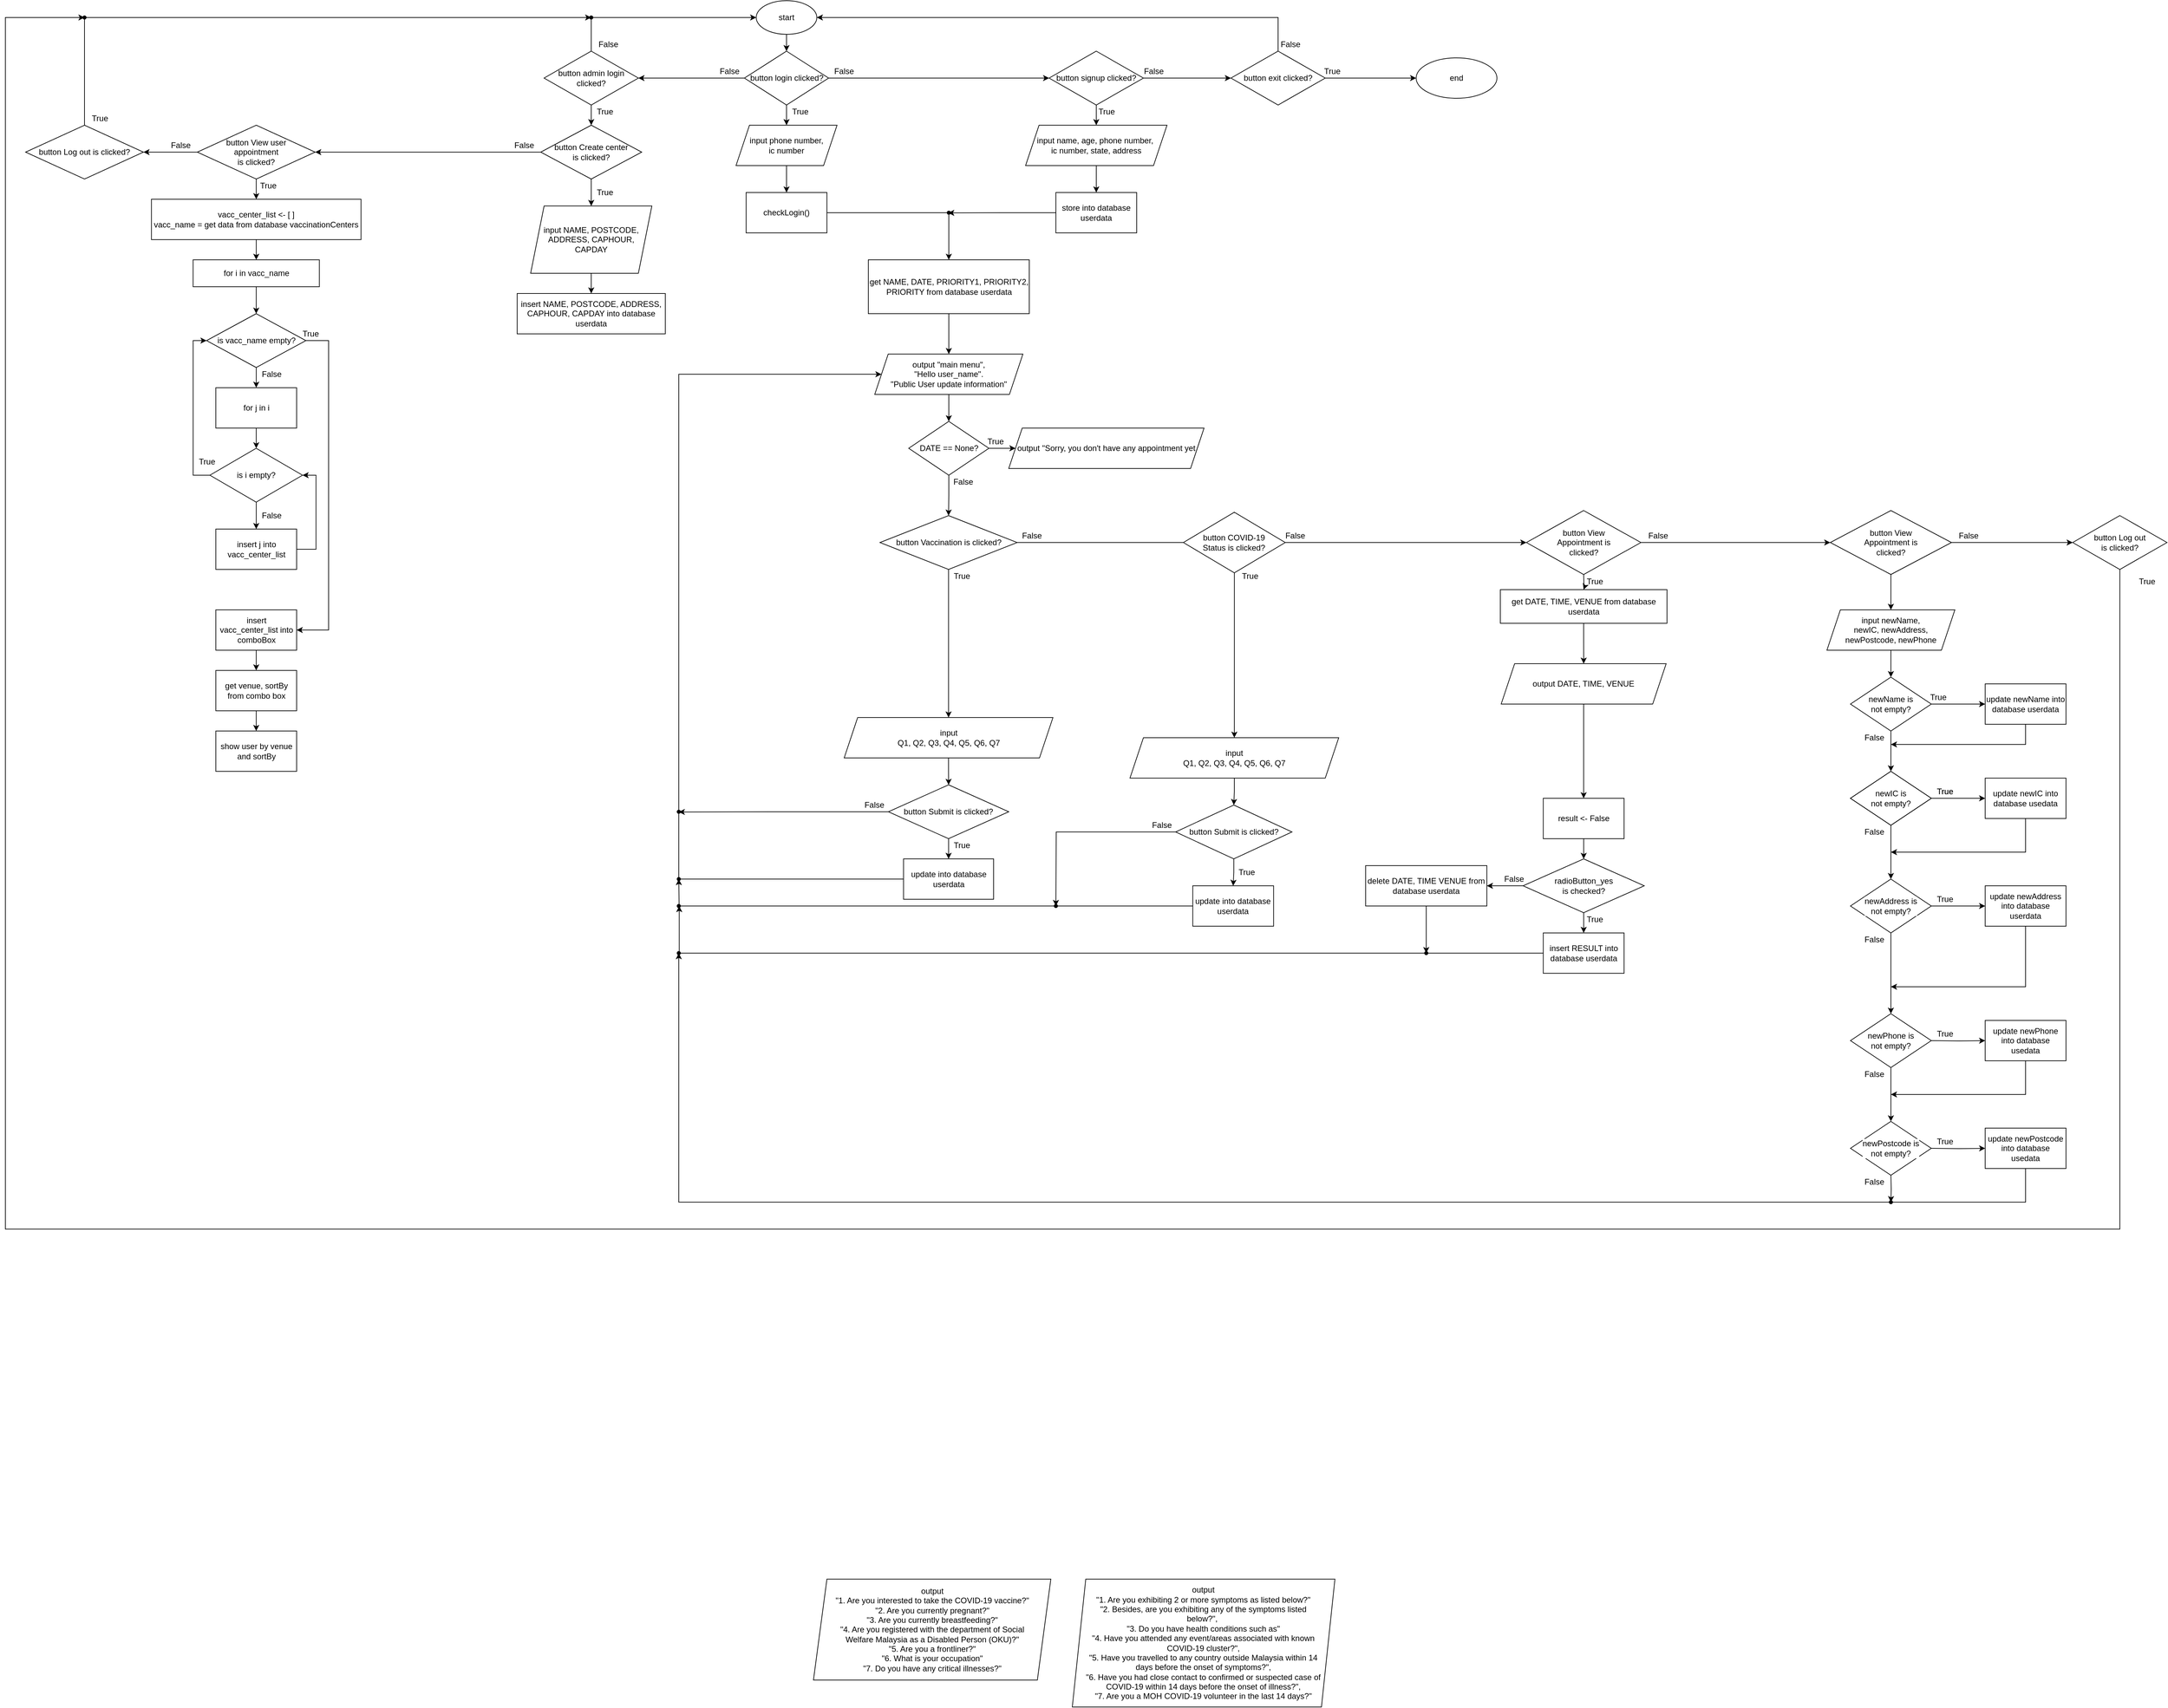 <mxfile version="15.4.0" type="device"><diagram id="aLXu7rVIcLhf3ZHYkwYL" name="Main"><mxGraphModel dx="3651" dy="1711" grid="1" gridSize="10" guides="1" tooltips="1" connect="1" arrows="1" fold="1" page="1" pageScale="1" pageWidth="3300" pageHeight="4681" math="0" shadow="0"><root><mxCell id="0"/><mxCell id="1" parent="0"/><mxCell id="WRILrM_b2DPvm348pxHp-3" value="" style="edgeStyle=orthogonalEdgeStyle;rounded=0;orthogonalLoop=1;jettySize=auto;html=1;fillColor=default;strokeColor=default;fontColor=default;" parent="1" source="WRILrM_b2DPvm348pxHp-1" target="WRILrM_b2DPvm348pxHp-2" edge="1"><mxGeometry relative="1" as="geometry"/></mxCell><mxCell id="WRILrM_b2DPvm348pxHp-1" value="start" style="ellipse;whiteSpace=wrap;html=1;fillColor=default;strokeColor=default;fontColor=default;" parent="1" vertex="1"><mxGeometry x="1195" y="15" width="90" height="50" as="geometry"/></mxCell><mxCell id="WRILrM_b2DPvm348pxHp-16" value="" style="edgeStyle=orthogonalEdgeStyle;rounded=0;orthogonalLoop=1;jettySize=auto;html=1;labelBackgroundColor=default;fontColor=default;strokeColor=default;fillColor=default;" parent="1" source="WRILrM_b2DPvm348pxHp-2" target="WRILrM_b2DPvm348pxHp-15" edge="1"><mxGeometry relative="1" as="geometry"/></mxCell><mxCell id="WRILrM_b2DPvm348pxHp-35" style="edgeStyle=orthogonalEdgeStyle;rounded=0;orthogonalLoop=1;jettySize=auto;html=1;exitX=0;exitY=0.5;exitDx=0;exitDy=0;entryX=1;entryY=0.5;entryDx=0;entryDy=0;labelBackgroundColor=default;fontColor=default;strokeColor=default;fillColor=default;" parent="1" source="WRILrM_b2DPvm348pxHp-2" target="WRILrM_b2DPvm348pxHp-10" edge="1"><mxGeometry relative="1" as="geometry"/></mxCell><mxCell id="WRILrM_b2DPvm348pxHp-36" style="edgeStyle=orthogonalEdgeStyle;rounded=0;orthogonalLoop=1;jettySize=auto;html=1;exitX=1;exitY=0.5;exitDx=0;exitDy=0;entryX=0;entryY=0.5;entryDx=0;entryDy=0;labelBackgroundColor=default;fontColor=default;strokeColor=default;fillColor=default;" parent="1" source="WRILrM_b2DPvm348pxHp-2" target="WRILrM_b2DPvm348pxHp-8" edge="1"><mxGeometry relative="1" as="geometry"/></mxCell><mxCell id="WRILrM_b2DPvm348pxHp-2" value="button login clicked?" style="rhombus;whiteSpace=wrap;html=1;fillColor=default;strokeColor=default;fontColor=default;" parent="1" vertex="1"><mxGeometry x="1177.5" y="90" width="125" height="80" as="geometry"/></mxCell><mxCell id="WRILrM_b2DPvm348pxHp-20" value="" style="edgeStyle=orthogonalEdgeStyle;rounded=0;orthogonalLoop=1;jettySize=auto;html=1;labelBackgroundColor=default;fontColor=default;strokeColor=default;fillColor=default;" parent="1" source="WRILrM_b2DPvm348pxHp-8" target="WRILrM_b2DPvm348pxHp-19" edge="1"><mxGeometry relative="1" as="geometry"/></mxCell><mxCell id="DnGhJWrFtOWnwK0m66NE-4" value="" style="edgeStyle=orthogonalEdgeStyle;rounded=0;orthogonalLoop=1;jettySize=auto;html=1;" parent="1" source="WRILrM_b2DPvm348pxHp-8" target="DnGhJWrFtOWnwK0m66NE-3" edge="1"><mxGeometry relative="1" as="geometry"/></mxCell><mxCell id="WRILrM_b2DPvm348pxHp-8" value="&lt;span&gt;button signup clicked?&lt;/span&gt;" style="rhombus;whiteSpace=wrap;html=1;fillColor=default;strokeColor=default;fontColor=default;" parent="1" vertex="1"><mxGeometry x="1630" y="90" width="140" height="80" as="geometry"/></mxCell><mxCell id="IJqEBcePrw9JQMAmAyPb-51" value="" style="edgeStyle=orthogonalEdgeStyle;rounded=0;orthogonalLoop=1;jettySize=auto;html=1;" parent="1" source="WRILrM_b2DPvm348pxHp-10" target="IJqEBcePrw9JQMAmAyPb-50" edge="1"><mxGeometry relative="1" as="geometry"/></mxCell><mxCell id="IJqEBcePrw9JQMAmAyPb-62" style="edgeStyle=orthogonalEdgeStyle;rounded=0;orthogonalLoop=1;jettySize=auto;html=1;exitDx=0;exitDy=0;entryX=0;entryY=0.5;entryDx=0;entryDy=0;startArrow=none;" parent="1" source="IJqEBcePrw9JQMAmAyPb-99" target="WRILrM_b2DPvm348pxHp-1" edge="1"><mxGeometry relative="1" as="geometry"/></mxCell><mxCell id="WRILrM_b2DPvm348pxHp-10" value="&lt;span&gt;button admin login clicked?&lt;/span&gt;" style="rhombus;whiteSpace=wrap;html=1;fillColor=default;strokeColor=default;fontColor=default;" parent="1" vertex="1"><mxGeometry x="880" y="90" width="140" height="80" as="geometry"/></mxCell><mxCell id="WRILrM_b2DPvm348pxHp-18" value="" style="edgeStyle=orthogonalEdgeStyle;rounded=0;orthogonalLoop=1;jettySize=auto;html=1;labelBackgroundColor=default;fontColor=default;strokeColor=default;fillColor=default;" parent="1" source="WRILrM_b2DPvm348pxHp-15" target="WRILrM_b2DPvm348pxHp-17" edge="1"><mxGeometry relative="1" as="geometry"/></mxCell><mxCell id="WRILrM_b2DPvm348pxHp-15" value="input phone number, &lt;br&gt;ic number" style="shape=parallelogram;perimeter=parallelogramPerimeter;whiteSpace=wrap;html=1;fixedSize=1;fillColor=default;strokeColor=default;fontColor=default;" parent="1" vertex="1"><mxGeometry x="1165" y="200" width="150" height="60" as="geometry"/></mxCell><mxCell id="WRILrM_b2DPvm348pxHp-91" style="edgeStyle=orthogonalEdgeStyle;rounded=0;orthogonalLoop=1;jettySize=auto;html=1;labelBackgroundColor=default;fontColor=default;strokeColor=default;fillColor=default;entryX=0.5;entryY=0;entryDx=0;entryDy=0;" parent="1" source="WRILrM_b2DPvm348pxHp-17" target="WRILrM_b2DPvm348pxHp-94" edge="1"><mxGeometry relative="1" as="geometry"><mxPoint x="1480" y="440" as="targetPoint"/></mxGeometry></mxCell><mxCell id="WRILrM_b2DPvm348pxHp-17" value="checkLogin()" style="whiteSpace=wrap;html=1;fillColor=default;strokeColor=default;fontColor=default;" parent="1" vertex="1"><mxGeometry x="1180" y="300" width="120" height="60" as="geometry"/></mxCell><mxCell id="WRILrM_b2DPvm348pxHp-22" value="" style="edgeStyle=orthogonalEdgeStyle;rounded=0;orthogonalLoop=1;jettySize=auto;html=1;labelBackgroundColor=default;fontColor=default;strokeColor=default;fillColor=default;" parent="1" source="WRILrM_b2DPvm348pxHp-19" target="WRILrM_b2DPvm348pxHp-21" edge="1"><mxGeometry relative="1" as="geometry"/></mxCell><mxCell id="WRILrM_b2DPvm348pxHp-19" value="input name, age, phone number,&amp;nbsp;&lt;br&gt;ic number, state, address" style="shape=parallelogram;perimeter=parallelogramPerimeter;whiteSpace=wrap;html=1;fixedSize=1;fillColor=default;strokeColor=default;fontColor=default;" parent="1" vertex="1"><mxGeometry x="1595" y="200" width="210" height="60" as="geometry"/></mxCell><mxCell id="WRILrM_b2DPvm348pxHp-92" style="edgeStyle=orthogonalEdgeStyle;rounded=0;orthogonalLoop=1;jettySize=auto;html=1;exitX=0;exitY=0.5;exitDx=0;exitDy=0;labelBackgroundColor=default;fontColor=default;strokeColor=default;fillColor=default;" parent="1" source="WRILrM_b2DPvm348pxHp-21" edge="1"><mxGeometry relative="1" as="geometry"><mxPoint x="1480" y="330.286" as="targetPoint"/></mxGeometry></mxCell><mxCell id="WRILrM_b2DPvm348pxHp-21" value="store into database userdata" style="whiteSpace=wrap;html=1;fillColor=default;strokeColor=default;fontColor=default;" parent="1" vertex="1"><mxGeometry x="1640" y="300" width="120" height="60" as="geometry"/></mxCell><mxCell id="0NGFje2FRcjQbXZDuhhY-3" style="edgeStyle=orthogonalEdgeStyle;rounded=0;orthogonalLoop=1;jettySize=auto;html=1;exitX=0.5;exitY=1;exitDx=0;exitDy=0;entryX=0.5;entryY=0;entryDx=0;entryDy=0;fontColor=default;" parent="1" source="WRILrM_b2DPvm348pxHp-24" target="0NGFje2FRcjQbXZDuhhY-2" edge="1"><mxGeometry relative="1" as="geometry"/></mxCell><mxCell id="WRILrM_b2DPvm348pxHp-24" value="output &quot;main menu&quot;,&lt;br&gt;&quot;Hello user_name&quot;.&lt;br&gt;&quot;Public User update information&quot;" style="shape=parallelogram;perimeter=parallelogramPerimeter;whiteSpace=wrap;html=1;fixedSize=1;fontColor=default;strokeColor=default;fillColor=default;" parent="1" vertex="1"><mxGeometry x="1371" y="540" width="220" height="60" as="geometry"/></mxCell><mxCell id="WRILrM_b2DPvm348pxHp-41" style="edgeStyle=orthogonalEdgeStyle;rounded=0;orthogonalLoop=1;jettySize=auto;html=1;exitX=1;exitY=0.5;exitDx=0;exitDy=0;entryX=0;entryY=0.5;entryDx=0;entryDy=0;labelBackgroundColor=default;fontColor=default;strokeColor=default;fillColor=default;" parent="1" source="WRILrM_b2DPvm348pxHp-27" edge="1"><mxGeometry relative="1" as="geometry"><mxPoint x="1855" y="820" as="targetPoint"/></mxGeometry></mxCell><mxCell id="IJqEBcePrw9JQMAmAyPb-112" style="edgeStyle=orthogonalEdgeStyle;rounded=0;orthogonalLoop=1;jettySize=auto;html=1;exitX=0.5;exitY=1;exitDx=0;exitDy=0;entryX=0.5;entryY=0;entryDx=0;entryDy=0;" parent="1" source="WRILrM_b2DPvm348pxHp-27" target="WRILrM_b2DPvm348pxHp-53" edge="1"><mxGeometry relative="1" as="geometry"/></mxCell><mxCell id="WRILrM_b2DPvm348pxHp-27" value="button Vaccination is&amp;nbsp;clicked?" style="rhombus;whiteSpace=wrap;html=1;fillColor=default;strokeColor=default;fontColor=default;labelBackgroundColor=default;" parent="1" vertex="1"><mxGeometry x="1378.75" y="780" width="203.75" height="80" as="geometry"/></mxCell><mxCell id="BPn91-bds_5irYd7MLvs-18" style="edgeStyle=orthogonalEdgeStyle;rounded=0;orthogonalLoop=1;jettySize=auto;html=1;exitX=1;exitY=0.5;exitDx=0;exitDy=0;labelBackgroundColor=default;fontColor=default;strokeColor=default;fillColor=default;" parent="1" edge="1"><mxGeometry relative="1" as="geometry"><mxPoint x="1959.38" y="820" as="sourcePoint"/><mxPoint x="2338.75" y="820" as="targetPoint"/></mxGeometry></mxCell><mxCell id="IJqEBcePrw9JQMAmAyPb-113" style="edgeStyle=orthogonalEdgeStyle;rounded=0;orthogonalLoop=1;jettySize=auto;html=1;entryX=0.5;entryY=0;entryDx=0;entryDy=0;" parent="1" source="WRILrM_b2DPvm348pxHp-30" target="WRILrM_b2DPvm348pxHp-74" edge="1"><mxGeometry relative="1" as="geometry"/></mxCell><mxCell id="WRILrM_b2DPvm348pxHp-30" value="button COVID-19 &lt;br&gt;Status is clicked?" style="rhombus;whiteSpace=wrap;html=1;fillColor=default;strokeColor=default;fontColor=default;labelBackgroundColor=default;" parent="1" vertex="1"><mxGeometry x="1829.38" y="775" width="151.25" height="90" as="geometry"/></mxCell><mxCell id="IJqEBcePrw9JQMAmAyPb-9" value="" style="edgeStyle=orthogonalEdgeStyle;rounded=0;orthogonalLoop=1;jettySize=auto;html=1;" parent="1" target="IJqEBcePrw9JQMAmAyPb-8" edge="1"><mxGeometry relative="1" as="geometry"><mxPoint x="2423.75" y="867.5" as="sourcePoint"/></mxGeometry></mxCell><mxCell id="HHSNxL5kJxyAFijIhYAk-2" value="" style="edgeStyle=orthogonalEdgeStyle;rounded=0;orthogonalLoop=1;jettySize=auto;html=1;" parent="1" source="WRILrM_b2DPvm348pxHp-31" target="HHSNxL5kJxyAFijIhYAk-1" edge="1"><mxGeometry relative="1" as="geometry"/></mxCell><mxCell id="WRILrM_b2DPvm348pxHp-31" value="button View&lt;br&gt;Appointment is&lt;br&gt;clicked?" style="rhombus;whiteSpace=wrap;html=1;fillColor=default;strokeColor=default;fontColor=default;labelBackgroundColor=default;" parent="1" vertex="1"><mxGeometry x="2338.75" y="772.5" width="170" height="95" as="geometry"/></mxCell><mxCell id="WRILrM_b2DPvm348pxHp-37" value="True" style="text;html=1;align=center;verticalAlign=middle;resizable=0;points=[];autosize=1;strokeColor=none;fillColor=none;fontColor=default;" parent="1" vertex="1"><mxGeometry x="1240" y="170" width="40" height="20" as="geometry"/></mxCell><mxCell id="WRILrM_b2DPvm348pxHp-38" value="False" style="text;html=1;align=center;verticalAlign=middle;resizable=0;points=[];autosize=1;strokeColor=none;fillColor=none;fontColor=default;" parent="1" vertex="1"><mxGeometry x="1300" y="110" width="50" height="20" as="geometry"/></mxCell><mxCell id="WRILrM_b2DPvm348pxHp-39" value="False" style="text;html=1;align=center;verticalAlign=middle;resizable=0;points=[];autosize=1;strokeColor=none;fillColor=none;fontColor=default;" parent="1" vertex="1"><mxGeometry x="1130" y="110" width="50" height="20" as="geometry"/></mxCell><mxCell id="WRILrM_b2DPvm348pxHp-58" value="" style="edgeStyle=orthogonalEdgeStyle;rounded=0;orthogonalLoop=1;jettySize=auto;html=1;labelBackgroundColor=default;fontColor=default;strokeColor=default;fillColor=default;" parent="1" source="WRILrM_b2DPvm348pxHp-53" target="WRILrM_b2DPvm348pxHp-57" edge="1"><mxGeometry relative="1" as="geometry"/></mxCell><mxCell id="WRILrM_b2DPvm348pxHp-53" value="input&lt;br&gt;Q1, Q2, Q3, Q4, Q5, Q6, Q7" style="shape=parallelogram;perimeter=parallelogramPerimeter;whiteSpace=wrap;html=1;fixedSize=1;fillColor=default;strokeColor=default;fontColor=default;labelBackgroundColor=default;" parent="1" vertex="1"><mxGeometry x="1325.63" y="1080" width="310" height="60" as="geometry"/></mxCell><mxCell id="WRILrM_b2DPvm348pxHp-65" value="" style="edgeStyle=orthogonalEdgeStyle;rounded=0;orthogonalLoop=1;jettySize=auto;html=1;labelBackgroundColor=default;fontColor=default;strokeColor=default;fillColor=default;" parent="1" source="WRILrM_b2DPvm348pxHp-57" target="WRILrM_b2DPvm348pxHp-64" edge="1"><mxGeometry relative="1" as="geometry"/></mxCell><mxCell id="IJqEBcePrw9JQMAmAyPb-24" style="edgeStyle=orthogonalEdgeStyle;rounded=0;orthogonalLoop=1;jettySize=auto;html=1;exitX=0;exitY=0.5;exitDx=0;exitDy=0;" parent="1" source="WRILrM_b2DPvm348pxHp-57" edge="1"><mxGeometry relative="1" as="geometry"><mxPoint x="1080" y="1220.333" as="targetPoint"/></mxGeometry></mxCell><mxCell id="WRILrM_b2DPvm348pxHp-57" value="button Submit is clicked?" style="rhombus;whiteSpace=wrap;html=1;fillColor=default;strokeColor=default;fontColor=default;labelBackgroundColor=default;" parent="1" vertex="1"><mxGeometry x="1391.26" y="1180" width="178.75" height="80" as="geometry"/></mxCell><mxCell id="vJrCcJy1CP_F6QeuTzzo-30" style="edgeStyle=orthogonalEdgeStyle;rounded=0;orthogonalLoop=1;jettySize=auto;html=1;exitX=0.5;exitY=1;exitDx=0;exitDy=0;entryX=0.046;entryY=0.192;entryDx=0;entryDy=0;entryPerimeter=0;" edge="1" parent="1" source="WRILrM_b2DPvm348pxHp-59" target="DnGhJWrFtOWnwK0m66NE-2"><mxGeometry relative="1" as="geometry"><Array as="points"><mxPoint x="3220" y="1840"/><mxPoint x="80" y="1840"/><mxPoint x="80" y="40"/></Array></mxGeometry></mxCell><mxCell id="WRILrM_b2DPvm348pxHp-59" value="button Log out &lt;br&gt;is clicked?" style="rhombus;whiteSpace=wrap;html=1;fillColor=default;strokeColor=default;fontColor=default;labelBackgroundColor=default;" parent="1" vertex="1"><mxGeometry x="3150" y="780" width="140" height="80" as="geometry"/></mxCell><mxCell id="IJqEBcePrw9JQMAmAyPb-23" style="edgeStyle=orthogonalEdgeStyle;rounded=0;orthogonalLoop=1;jettySize=auto;html=1;exitX=0;exitY=0.5;exitDx=0;exitDy=0;entryX=0;entryY=0.5;entryDx=0;entryDy=0;" parent="1" source="WRILrM_b2DPvm348pxHp-64" target="WRILrM_b2DPvm348pxHp-24" edge="1"><mxGeometry relative="1" as="geometry"><Array as="points"><mxPoint x="1080" y="1320"/><mxPoint x="1080" y="570"/></Array></mxGeometry></mxCell><mxCell id="WRILrM_b2DPvm348pxHp-64" value="update into database userdata" style="whiteSpace=wrap;html=1;fillColor=default;strokeColor=default;fontColor=default;labelBackgroundColor=default;" parent="1" vertex="1"><mxGeometry x="1413.76" y="1290" width="133.75" height="60" as="geometry"/></mxCell><mxCell id="WRILrM_b2DPvm348pxHp-74" value="input&lt;br&gt;Q1, Q2, Q3, Q4, Q5, Q6, Q7" style="shape=parallelogram;perimeter=parallelogramPerimeter;whiteSpace=wrap;html=1;fixedSize=1;fillColor=default;strokeColor=default;fontColor=default;labelBackgroundColor=default;" parent="1" vertex="1"><mxGeometry x="1750" y="1110" width="310" height="60" as="geometry"/></mxCell><mxCell id="WRILrM_b2DPvm348pxHp-75" value="" style="edgeStyle=orthogonalEdgeStyle;rounded=0;orthogonalLoop=1;jettySize=auto;html=1;labelBackgroundColor=default;fontColor=default;strokeColor=default;fillColor=default;" parent="1" source="WRILrM_b2DPvm348pxHp-74" target="WRILrM_b2DPvm348pxHp-76" edge="1"><mxGeometry relative="1" as="geometry"/></mxCell><mxCell id="WRILrM_b2DPvm348pxHp-86" style="edgeStyle=orthogonalEdgeStyle;rounded=0;orthogonalLoop=1;jettySize=auto;html=1;exitX=0.5;exitY=1;exitDx=0;exitDy=0;entryX=0.5;entryY=0;entryDx=0;entryDy=0;labelBackgroundColor=default;fontColor=default;strokeColor=default;fillColor=default;" parent="1" source="WRILrM_b2DPvm348pxHp-76" target="WRILrM_b2DPvm348pxHp-78" edge="1"><mxGeometry relative="1" as="geometry"/></mxCell><mxCell id="IJqEBcePrw9JQMAmAyPb-32" style="edgeStyle=orthogonalEdgeStyle;rounded=0;orthogonalLoop=1;jettySize=auto;html=1;exitX=0;exitY=0.5;exitDx=0;exitDy=0;" parent="1" source="WRILrM_b2DPvm348pxHp-76" edge="1"><mxGeometry relative="1" as="geometry"><mxPoint x="1640" y="1360" as="targetPoint"/></mxGeometry></mxCell><mxCell id="WRILrM_b2DPvm348pxHp-76" value="button Submit is clicked?" style="rhombus;whiteSpace=wrap;html=1;fillColor=default;strokeColor=default;fontColor=default;labelBackgroundColor=default;" parent="1" vertex="1"><mxGeometry x="1817.81" y="1210" width="172.81" height="80" as="geometry"/></mxCell><mxCell id="IJqEBcePrw9JQMAmAyPb-26" style="edgeStyle=orthogonalEdgeStyle;rounded=0;orthogonalLoop=1;jettySize=auto;html=1;exitX=0;exitY=0.5;exitDx=0;exitDy=0;" parent="1" source="WRILrM_b2DPvm348pxHp-78" edge="1"><mxGeometry relative="1" as="geometry"><mxPoint x="1080" y="1320" as="targetPoint"/></mxGeometry></mxCell><mxCell id="WRILrM_b2DPvm348pxHp-78" value="update into database userdata" style="whiteSpace=wrap;html=1;fillColor=default;strokeColor=default;fontColor=default;labelBackgroundColor=default;" parent="1" vertex="1"><mxGeometry x="1843.28" y="1330" width="120" height="60" as="geometry"/></mxCell><mxCell id="WRILrM_b2DPvm348pxHp-93" value="" style="shape=waypoint;sketch=0;fillStyle=solid;size=6;pointerEvents=1;points=[];fillColor=none;resizable=0;rotatable=0;perimeter=centerPerimeter;snapToPoint=1;labelBackgroundColor=default;fontColor=default;strokeColor=default;" parent="1" vertex="1"><mxGeometry x="1461" y="310" width="40" height="40" as="geometry"/></mxCell><mxCell id="0NGFje2FRcjQbXZDuhhY-1" style="edgeStyle=orthogonalEdgeStyle;rounded=0;orthogonalLoop=1;jettySize=auto;html=1;exitX=0.5;exitY=1;exitDx=0;exitDy=0;entryX=0.5;entryY=0;entryDx=0;entryDy=0;fontColor=default;" parent="1" source="WRILrM_b2DPvm348pxHp-94" target="WRILrM_b2DPvm348pxHp-24" edge="1"><mxGeometry relative="1" as="geometry"/></mxCell><mxCell id="WRILrM_b2DPvm348pxHp-94" value="get NAME, DATE, PRIORITY1, PRIORITY2, PRIORITY from database userdata" style="rounded=0;whiteSpace=wrap;html=1;labelBackgroundColor=default;fontColor=default;strokeColor=default;fillColor=default;" parent="1" vertex="1"><mxGeometry x="1361.5" y="400" width="239" height="80" as="geometry"/></mxCell><mxCell id="BPn91-bds_5irYd7MLvs-14" value="" style="edgeStyle=orthogonalEdgeStyle;rounded=0;orthogonalLoop=1;jettySize=auto;html=1;labelBackgroundColor=default;fontColor=default;strokeColor=default;fillColor=default;" parent="1" source="0NGFje2FRcjQbXZDuhhY-2" target="BPn91-bds_5irYd7MLvs-13" edge="1"><mxGeometry relative="1" as="geometry"/></mxCell><mxCell id="BPn91-bds_5irYd7MLvs-16" style="edgeStyle=orthogonalEdgeStyle;rounded=0;orthogonalLoop=1;jettySize=auto;html=1;exitX=0.5;exitY=1;exitDx=0;exitDy=0;entryX=0.5;entryY=0;entryDx=0;entryDy=0;labelBackgroundColor=default;fontColor=default;strokeColor=default;fillColor=default;" parent="1" source="0NGFje2FRcjQbXZDuhhY-2" target="WRILrM_b2DPvm348pxHp-27" edge="1"><mxGeometry relative="1" as="geometry"/></mxCell><mxCell id="0NGFje2FRcjQbXZDuhhY-2" value="DATE == None?" style="rhombus;whiteSpace=wrap;html=1;rounded=0;labelBackgroundColor=default;fillColor=default;strokeColor=default;fontColor=default;" parent="1" vertex="1"><mxGeometry x="1421.5" y="640" width="119" height="80" as="geometry"/></mxCell><mxCell id="BPn91-bds_5irYd7MLvs-13" value="output &quot;Sorry, you don't have any appointment yet" style="shape=parallelogram;perimeter=parallelogramPerimeter;whiteSpace=wrap;html=1;fixedSize=1;rounded=0;labelBackgroundColor=default;fillColor=default;strokeColor=default;fontColor=default;" parent="1" vertex="1"><mxGeometry x="1570" y="650" width="290" height="60" as="geometry"/></mxCell><mxCell id="BPn91-bds_5irYd7MLvs-15" value="True" style="text;html=1;align=center;verticalAlign=middle;resizable=0;points=[];autosize=1;strokeColor=none;fillColor=none;fontColor=default;" parent="1" vertex="1"><mxGeometry x="1530" y="660" width="40" height="20" as="geometry"/></mxCell><mxCell id="BPn91-bds_5irYd7MLvs-20" value="False" style="text;html=1;align=center;verticalAlign=middle;resizable=0;points=[];autosize=1;strokeColor=none;fillColor=none;fontColor=default;" parent="1" vertex="1"><mxGeometry x="1476.88" y="720" width="50" height="20" as="geometry"/></mxCell><mxCell id="IJqEBcePrw9JQMAmAyPb-1" value="True" style="text;html=1;align=center;verticalAlign=middle;resizable=0;points=[];autosize=1;strokeColor=none;fillColor=none;" parent="1" vertex="1"><mxGeometry x="1479.75" y="860" width="40" height="20" as="geometry"/></mxCell><mxCell id="IJqEBcePrw9JQMAmAyPb-2" value="True" style="text;html=1;align=center;verticalAlign=middle;resizable=0;points=[];autosize=1;strokeColor=none;fillColor=none;" parent="1" vertex="1"><mxGeometry x="1907.5" y="860" width="40" height="20" as="geometry"/></mxCell><mxCell id="IJqEBcePrw9JQMAmAyPb-3" value="False" style="text;html=1;align=center;verticalAlign=middle;resizable=0;points=[];autosize=1;strokeColor=none;fillColor=none;fontColor=default;" parent="1" vertex="1"><mxGeometry x="1578.75" y="800" width="50" height="20" as="geometry"/></mxCell><mxCell id="IJqEBcePrw9JQMAmAyPb-4" value="False" style="text;html=1;align=center;verticalAlign=middle;resizable=0;points=[];autosize=1;strokeColor=none;fillColor=none;fontColor=default;" parent="1" vertex="1"><mxGeometry x="1970.47" y="800" width="50" height="20" as="geometry"/></mxCell><mxCell id="IJqEBcePrw9JQMAmAyPb-5" value="False" style="text;html=1;align=center;verticalAlign=middle;resizable=0;points=[];autosize=1;strokeColor=none;fillColor=none;fontColor=default;" parent="1" vertex="1"><mxGeometry x="2508.75" y="800" width="50" height="20" as="geometry"/></mxCell><mxCell id="IJqEBcePrw9JQMAmAyPb-14" value="" style="edgeStyle=orthogonalEdgeStyle;rounded=0;orthogonalLoop=1;jettySize=auto;html=1;" parent="1" source="IJqEBcePrw9JQMAmAyPb-8" target="IJqEBcePrw9JQMAmAyPb-13" edge="1"><mxGeometry relative="1" as="geometry"/></mxCell><mxCell id="IJqEBcePrw9JQMAmAyPb-8" value="get DATE, TIME, VENUE from database userdata" style="whiteSpace=wrap;html=1;fontColor=default;strokeColor=default;fillColor=default;labelBackgroundColor=default;" parent="1" vertex="1"><mxGeometry x="2300" y="890" width="247.5" height="50" as="geometry"/></mxCell><mxCell id="IJqEBcePrw9JQMAmAyPb-10" value="True" style="text;html=1;align=center;verticalAlign=middle;resizable=0;points=[];autosize=1;strokeColor=none;fillColor=none;" parent="1" vertex="1"><mxGeometry x="2420" y="867.5" width="40" height="20" as="geometry"/></mxCell><mxCell id="IJqEBcePrw9JQMAmAyPb-16" value="" style="edgeStyle=orthogonalEdgeStyle;rounded=0;orthogonalLoop=1;jettySize=auto;html=1;" parent="1" source="IJqEBcePrw9JQMAmAyPb-13" target="IJqEBcePrw9JQMAmAyPb-15" edge="1"><mxGeometry relative="1" as="geometry"/></mxCell><mxCell id="IJqEBcePrw9JQMAmAyPb-13" value="output DATE, TIME, VENUE" style="shape=parallelogram;perimeter=parallelogramPerimeter;whiteSpace=wrap;html=1;fixedSize=1;fontColor=default;strokeColor=default;fillColor=default;labelBackgroundColor=default;" parent="1" vertex="1"><mxGeometry x="2301.25" y="1000" width="245" height="60" as="geometry"/></mxCell><mxCell id="IJqEBcePrw9JQMAmAyPb-35" value="" style="edgeStyle=orthogonalEdgeStyle;rounded=0;orthogonalLoop=1;jettySize=auto;html=1;" parent="1" source="IJqEBcePrw9JQMAmAyPb-15" target="IJqEBcePrw9JQMAmAyPb-34" edge="1"><mxGeometry relative="1" as="geometry"/></mxCell><mxCell id="IJqEBcePrw9JQMAmAyPb-15" value="result &amp;lt;- False" style="whiteSpace=wrap;html=1;fontColor=default;strokeColor=default;fillColor=default;labelBackgroundColor=default;" parent="1" vertex="1"><mxGeometry x="2363.75" y="1200" width="120" height="60" as="geometry"/></mxCell><mxCell id="IJqEBcePrw9JQMAmAyPb-25" value="" style="shape=waypoint;sketch=0;fillStyle=solid;size=6;pointerEvents=1;points=[];fillColor=none;resizable=0;rotatable=0;perimeter=centerPerimeter;snapToPoint=1;" parent="1" vertex="1"><mxGeometry x="1060" y="1200" width="40" height="40" as="geometry"/></mxCell><mxCell id="IJqEBcePrw9JQMAmAyPb-27" value="" style="shape=waypoint;sketch=0;fillStyle=solid;size=6;pointerEvents=1;points=[];fillColor=none;resizable=0;rotatable=0;perimeter=centerPerimeter;snapToPoint=1;" parent="1" vertex="1"><mxGeometry x="1060" y="1300" width="40" height="40" as="geometry"/></mxCell><mxCell id="IJqEBcePrw9JQMAmAyPb-33" value="" style="shape=waypoint;sketch=0;fillStyle=solid;size=6;pointerEvents=1;points=[];fillColor=none;resizable=0;rotatable=0;perimeter=centerPerimeter;snapToPoint=1;" parent="1" vertex="1"><mxGeometry x="1620" y="1340" width="40" height="40" as="geometry"/></mxCell><mxCell id="IJqEBcePrw9JQMAmAyPb-37" value="" style="edgeStyle=orthogonalEdgeStyle;rounded=0;orthogonalLoop=1;jettySize=auto;html=1;" parent="1" source="IJqEBcePrw9JQMAmAyPb-34" target="IJqEBcePrw9JQMAmAyPb-36" edge="1"><mxGeometry relative="1" as="geometry"/></mxCell><mxCell id="IJqEBcePrw9JQMAmAyPb-39" value="" style="edgeStyle=orthogonalEdgeStyle;rounded=0;orthogonalLoop=1;jettySize=auto;html=1;" parent="1" source="IJqEBcePrw9JQMAmAyPb-34" target="IJqEBcePrw9JQMAmAyPb-38" edge="1"><mxGeometry relative="1" as="geometry"/></mxCell><mxCell id="IJqEBcePrw9JQMAmAyPb-34" value="radioButton_yes &lt;br&gt;is checked?" style="rhombus;whiteSpace=wrap;html=1;fontColor=default;strokeColor=default;fillColor=default;labelBackgroundColor=default;" parent="1" vertex="1"><mxGeometry x="2333.75" y="1290" width="180" height="80" as="geometry"/></mxCell><mxCell id="IJqEBcePrw9JQMAmAyPb-40" style="edgeStyle=orthogonalEdgeStyle;rounded=0;orthogonalLoop=1;jettySize=auto;html=1;exitX=0;exitY=0.5;exitDx=0;exitDy=0;" parent="1" source="IJqEBcePrw9JQMAmAyPb-36" edge="1"><mxGeometry relative="1" as="geometry"><mxPoint x="1080.667" y="1360" as="targetPoint"/><Array as="points"><mxPoint x="1081" y="1430"/></Array></mxGeometry></mxCell><mxCell id="IJqEBcePrw9JQMAmAyPb-36" value="insert RESULT into database userdata" style="whiteSpace=wrap;html=1;fontColor=default;strokeColor=default;fillColor=default;labelBackgroundColor=default;" parent="1" vertex="1"><mxGeometry x="2363.75" y="1400" width="120" height="60" as="geometry"/></mxCell><mxCell id="IJqEBcePrw9JQMAmAyPb-42" style="edgeStyle=orthogonalEdgeStyle;rounded=0;orthogonalLoop=1;jettySize=auto;html=1;exitX=0.5;exitY=1;exitDx=0;exitDy=0;" parent="1" source="IJqEBcePrw9JQMAmAyPb-38" target="IJqEBcePrw9JQMAmAyPb-43" edge="1"><mxGeometry relative="1" as="geometry"><mxPoint x="2190" y="1430" as="targetPoint"/></mxGeometry></mxCell><mxCell id="IJqEBcePrw9JQMAmAyPb-38" value="delete DATE, TIME VENUE from database userdata" style="whiteSpace=wrap;html=1;fontColor=default;strokeColor=default;fillColor=default;labelBackgroundColor=default;" parent="1" vertex="1"><mxGeometry x="2100" y="1300" width="180" height="60" as="geometry"/></mxCell><mxCell id="IJqEBcePrw9JQMAmAyPb-41" value="" style="shape=waypoint;sketch=0;fillStyle=solid;size=6;pointerEvents=1;points=[];fillColor=none;resizable=0;rotatable=0;perimeter=centerPerimeter;snapToPoint=1;" parent="1" vertex="1"><mxGeometry x="1060" y="1340" width="40" height="40" as="geometry"/></mxCell><mxCell id="IJqEBcePrw9JQMAmAyPb-43" value="" style="shape=waypoint;sketch=0;fillStyle=solid;size=6;pointerEvents=1;points=[];fillColor=none;resizable=0;rotatable=0;perimeter=centerPerimeter;snapToPoint=1;" parent="1" vertex="1"><mxGeometry x="2170" y="1410" width="40" height="40" as="geometry"/></mxCell><mxCell id="IJqEBcePrw9JQMAmAyPb-44" value="False" style="text;html=1;align=center;verticalAlign=middle;resizable=0;points=[];autosize=1;strokeColor=none;fillColor=none;" parent="1" vertex="1"><mxGeometry x="2295" y="1310" width="50" height="20" as="geometry"/></mxCell><mxCell id="IJqEBcePrw9JQMAmAyPb-45" value="True" style="text;html=1;align=center;verticalAlign=middle;resizable=0;points=[];autosize=1;strokeColor=none;fillColor=none;" parent="1" vertex="1"><mxGeometry x="2420" y="1370" width="40" height="20" as="geometry"/></mxCell><mxCell id="IJqEBcePrw9JQMAmAyPb-46" value="True" style="text;html=1;align=center;verticalAlign=middle;resizable=0;points=[];autosize=1;strokeColor=none;fillColor=none;" parent="1" vertex="1"><mxGeometry x="1902.81" y="1300" width="40" height="20" as="geometry"/></mxCell><mxCell id="IJqEBcePrw9JQMAmAyPb-47" value="False" style="text;html=1;align=center;verticalAlign=middle;resizable=0;points=[];autosize=1;strokeColor=none;fillColor=none;" parent="1" vertex="1"><mxGeometry x="1772.19" y="1230" width="50" height="20" as="geometry"/></mxCell><mxCell id="IJqEBcePrw9JQMAmAyPb-48" value="True" style="text;html=1;align=center;verticalAlign=middle;resizable=0;points=[];autosize=1;strokeColor=none;fillColor=none;" parent="1" vertex="1"><mxGeometry x="1479.75" y="1260" width="40" height="20" as="geometry"/></mxCell><mxCell id="IJqEBcePrw9JQMAmAyPb-49" value="False" style="text;html=1;align=center;verticalAlign=middle;resizable=0;points=[];autosize=1;strokeColor=none;fillColor=none;" parent="1" vertex="1"><mxGeometry x="1345" y="1200" width="50" height="20" as="geometry"/></mxCell><mxCell id="IJqEBcePrw9JQMAmAyPb-53" value="" style="edgeStyle=orthogonalEdgeStyle;rounded=0;orthogonalLoop=1;jettySize=auto;html=1;" parent="1" source="IJqEBcePrw9JQMAmAyPb-50" target="IJqEBcePrw9JQMAmAyPb-52" edge="1"><mxGeometry relative="1" as="geometry"/></mxCell><mxCell id="IJqEBcePrw9JQMAmAyPb-65" value="" style="edgeStyle=orthogonalEdgeStyle;rounded=0;orthogonalLoop=1;jettySize=auto;html=1;" parent="1" source="IJqEBcePrw9JQMAmAyPb-50" target="IJqEBcePrw9JQMAmAyPb-64" edge="1"><mxGeometry relative="1" as="geometry"/></mxCell><mxCell id="IJqEBcePrw9JQMAmAyPb-50" value="&lt;span&gt;button Create center&lt;br&gt;is clicked?&lt;br&gt;&lt;/span&gt;" style="rhombus;whiteSpace=wrap;html=1;fillColor=default;strokeColor=default;fontColor=default;" parent="1" vertex="1"><mxGeometry x="875" y="200" width="150" height="80" as="geometry"/></mxCell><mxCell id="IJqEBcePrw9JQMAmAyPb-55" value="" style="edgeStyle=orthogonalEdgeStyle;rounded=0;orthogonalLoop=1;jettySize=auto;html=1;" parent="1" source="IJqEBcePrw9JQMAmAyPb-52" edge="1"><mxGeometry relative="1" as="geometry"><mxPoint x="285" y="240" as="targetPoint"/></mxGeometry></mxCell><mxCell id="IJqEBcePrw9JQMAmAyPb-69" value="" style="edgeStyle=orthogonalEdgeStyle;rounded=0;orthogonalLoop=1;jettySize=auto;html=1;" parent="1" source="IJqEBcePrw9JQMAmAyPb-52" target="IJqEBcePrw9JQMAmAyPb-68" edge="1"><mxGeometry relative="1" as="geometry"/></mxCell><mxCell id="IJqEBcePrw9JQMAmAyPb-52" value="&lt;span&gt;button View user &lt;br&gt;appointment &lt;br&gt;is clicked?&lt;br&gt;&lt;/span&gt;" style="rhombus;whiteSpace=wrap;html=1;fillColor=default;strokeColor=default;fontColor=default;" parent="1" vertex="1"><mxGeometry x="365" y="200" width="175" height="80" as="geometry"/></mxCell><mxCell id="IJqEBcePrw9JQMAmAyPb-98" style="edgeStyle=orthogonalEdgeStyle;rounded=0;orthogonalLoop=1;jettySize=auto;html=1;exitDx=0;exitDy=0;startArrow=none;" parent="1" source="DnGhJWrFtOWnwK0m66NE-2" edge="1"><mxGeometry relative="1" as="geometry"><mxPoint x="950" y="40" as="targetPoint"/><Array as="points"><mxPoint x="198" y="40"/><mxPoint x="950" y="40"/></Array></mxGeometry></mxCell><mxCell id="IJqEBcePrw9JQMAmAyPb-54" value="&lt;span&gt;button Log out is clicked?&lt;br&gt;&lt;/span&gt;" style="rhombus;whiteSpace=wrap;html=1;fillColor=default;strokeColor=default;fontColor=default;" parent="1" vertex="1"><mxGeometry x="110" y="200" width="175" height="80" as="geometry"/></mxCell><mxCell id="IJqEBcePrw9JQMAmAyPb-56" value="False" style="text;html=1;align=center;verticalAlign=middle;resizable=0;points=[];autosize=1;strokeColor=none;fillColor=none;" parent="1" vertex="1"><mxGeometry x="825" y="220" width="50" height="20" as="geometry"/></mxCell><mxCell id="IJqEBcePrw9JQMAmAyPb-57" value="False" style="text;html=1;align=center;verticalAlign=middle;resizable=0;points=[];autosize=1;strokeColor=none;fillColor=none;" parent="1" vertex="1"><mxGeometry x="315" y="220" width="50" height="20" as="geometry"/></mxCell><mxCell id="IJqEBcePrw9JQMAmAyPb-58" value="True" style="text;html=1;align=center;verticalAlign=middle;resizable=0;points=[];autosize=1;strokeColor=none;fillColor=none;" parent="1" vertex="1"><mxGeometry x="950" y="170" width="40" height="20" as="geometry"/></mxCell><mxCell id="IJqEBcePrw9JQMAmAyPb-60" value="True" style="text;html=1;align=center;verticalAlign=middle;resizable=0;points=[];autosize=1;strokeColor=none;fillColor=none;" parent="1" vertex="1"><mxGeometry x="1695" y="170" width="40" height="20" as="geometry"/></mxCell><mxCell id="IJqEBcePrw9JQMAmAyPb-61" value="False" style="text;html=1;align=center;verticalAlign=middle;resizable=0;points=[];autosize=1;strokeColor=none;fillColor=none;fontColor=default;" parent="1" vertex="1"><mxGeometry x="1760" y="110" width="50" height="20" as="geometry"/></mxCell><mxCell id="IJqEBcePrw9JQMAmAyPb-63" value="False" style="text;html=1;align=center;verticalAlign=middle;resizable=0;points=[];autosize=1;strokeColor=none;fillColor=none;fontColor=default;" parent="1" vertex="1"><mxGeometry x="950" y="70" width="50" height="20" as="geometry"/></mxCell><mxCell id="IJqEBcePrw9JQMAmAyPb-67" value="" style="edgeStyle=orthogonalEdgeStyle;rounded=0;orthogonalLoop=1;jettySize=auto;html=1;" parent="1" source="IJqEBcePrw9JQMAmAyPb-64" target="IJqEBcePrw9JQMAmAyPb-66" edge="1"><mxGeometry relative="1" as="geometry"/></mxCell><mxCell id="IJqEBcePrw9JQMAmAyPb-64" value="input NAME, POSTCODE,&lt;br&gt;ADDRESS, CAPHOUR,&lt;br&gt;CAPDAY" style="shape=parallelogram;perimeter=parallelogramPerimeter;whiteSpace=wrap;html=1;fixedSize=1;fontColor=default;strokeColor=default;fillColor=default;" parent="1" vertex="1"><mxGeometry x="860" y="320" width="180" height="100" as="geometry"/></mxCell><mxCell id="IJqEBcePrw9JQMAmAyPb-66" value="insert NAME, POSTCODE, ADDRESS, CAPHOUR, CAPDAY into database userdata" style="whiteSpace=wrap;html=1;fontColor=default;strokeColor=default;fillColor=default;" parent="1" vertex="1"><mxGeometry x="840" y="450" width="220" height="60" as="geometry"/></mxCell><mxCell id="IJqEBcePrw9JQMAmAyPb-71" value="" style="edgeStyle=orthogonalEdgeStyle;rounded=0;orthogonalLoop=1;jettySize=auto;html=1;" parent="1" source="IJqEBcePrw9JQMAmAyPb-68" target="IJqEBcePrw9JQMAmAyPb-70" edge="1"><mxGeometry relative="1" as="geometry"/></mxCell><mxCell id="IJqEBcePrw9JQMAmAyPb-68" value="vacc_center_list &amp;lt;- [ ]&lt;br&gt;vacc_name = get data from database vaccinationCenters" style="whiteSpace=wrap;html=1;fontColor=default;strokeColor=default;fillColor=default;" parent="1" vertex="1"><mxGeometry x="296.88" y="310" width="311.25" height="60" as="geometry"/></mxCell><mxCell id="IJqEBcePrw9JQMAmAyPb-73" value="" style="edgeStyle=orthogonalEdgeStyle;rounded=0;orthogonalLoop=1;jettySize=auto;html=1;" parent="1" source="IJqEBcePrw9JQMAmAyPb-70" target="IJqEBcePrw9JQMAmAyPb-72" edge="1"><mxGeometry relative="1" as="geometry"/></mxCell><mxCell id="IJqEBcePrw9JQMAmAyPb-70" value="for i in vacc_name" style="whiteSpace=wrap;html=1;fontColor=default;strokeColor=default;fillColor=default;" parent="1" vertex="1"><mxGeometry x="358.75" y="400" width="187.5" height="40" as="geometry"/></mxCell><mxCell id="IJqEBcePrw9JQMAmAyPb-75" value="" style="edgeStyle=orthogonalEdgeStyle;rounded=0;orthogonalLoop=1;jettySize=auto;html=1;" parent="1" source="IJqEBcePrw9JQMAmAyPb-72" target="IJqEBcePrw9JQMAmAyPb-74" edge="1"><mxGeometry relative="1" as="geometry"/></mxCell><mxCell id="IJqEBcePrw9JQMAmAyPb-87" value="" style="edgeStyle=orthogonalEdgeStyle;rounded=0;orthogonalLoop=1;jettySize=auto;html=1;" parent="1" source="IJqEBcePrw9JQMAmAyPb-72" target="IJqEBcePrw9JQMAmAyPb-86" edge="1"><mxGeometry relative="1" as="geometry"><Array as="points"><mxPoint x="560" y="520"/><mxPoint x="560" y="950"/></Array></mxGeometry></mxCell><mxCell id="IJqEBcePrw9JQMAmAyPb-72" value="is vacc_name empty?" style="rhombus;whiteSpace=wrap;html=1;fontColor=default;strokeColor=default;fillColor=default;" parent="1" vertex="1"><mxGeometry x="378.75" y="480" width="147.5" height="80" as="geometry"/></mxCell><mxCell id="IJqEBcePrw9JQMAmAyPb-77" value="" style="edgeStyle=orthogonalEdgeStyle;rounded=0;orthogonalLoop=1;jettySize=auto;html=1;" parent="1" source="IJqEBcePrw9JQMAmAyPb-74" target="IJqEBcePrw9JQMAmAyPb-76" edge="1"><mxGeometry relative="1" as="geometry"/></mxCell><mxCell id="IJqEBcePrw9JQMAmAyPb-74" value="for j in i" style="whiteSpace=wrap;html=1;fontColor=default;strokeColor=default;fillColor=default;" parent="1" vertex="1"><mxGeometry x="392.5" y="590" width="120" height="60" as="geometry"/></mxCell><mxCell id="IJqEBcePrw9JQMAmAyPb-79" value="" style="edgeStyle=orthogonalEdgeStyle;rounded=0;orthogonalLoop=1;jettySize=auto;html=1;" parent="1" source="IJqEBcePrw9JQMAmAyPb-76" target="IJqEBcePrw9JQMAmAyPb-78" edge="1"><mxGeometry relative="1" as="geometry"/></mxCell><mxCell id="IJqEBcePrw9JQMAmAyPb-85" style="edgeStyle=orthogonalEdgeStyle;rounded=0;orthogonalLoop=1;jettySize=auto;html=1;exitX=0;exitY=0.5;exitDx=0;exitDy=0;entryX=0;entryY=0.5;entryDx=0;entryDy=0;" parent="1" source="IJqEBcePrw9JQMAmAyPb-76" target="IJqEBcePrw9JQMAmAyPb-72" edge="1"><mxGeometry relative="1" as="geometry"/></mxCell><mxCell id="IJqEBcePrw9JQMAmAyPb-76" value="is i empty?" style="rhombus;whiteSpace=wrap;html=1;fontColor=default;strokeColor=default;fillColor=default;" parent="1" vertex="1"><mxGeometry x="383.76" y="680" width="137.49" height="80" as="geometry"/></mxCell><mxCell id="IJqEBcePrw9JQMAmAyPb-84" style="edgeStyle=orthogonalEdgeStyle;rounded=0;orthogonalLoop=1;jettySize=auto;html=1;exitX=1;exitY=0.5;exitDx=0;exitDy=0;entryX=1;entryY=0.5;entryDx=0;entryDy=0;" parent="1" source="IJqEBcePrw9JQMAmAyPb-78" target="IJqEBcePrw9JQMAmAyPb-76" edge="1"><mxGeometry relative="1" as="geometry"/></mxCell><mxCell id="IJqEBcePrw9JQMAmAyPb-78" value="insert j into vacc_center_list" style="whiteSpace=wrap;html=1;fontColor=default;strokeColor=default;fillColor=default;" parent="1" vertex="1"><mxGeometry x="392.505" y="800" width="120" height="60" as="geometry"/></mxCell><mxCell id="IJqEBcePrw9JQMAmAyPb-95" value="" style="edgeStyle=orthogonalEdgeStyle;rounded=0;orthogonalLoop=1;jettySize=auto;html=1;" parent="1" source="IJqEBcePrw9JQMAmAyPb-86" target="IJqEBcePrw9JQMAmAyPb-94" edge="1"><mxGeometry relative="1" as="geometry"/></mxCell><mxCell id="IJqEBcePrw9JQMAmAyPb-86" value="insert vacc_center_list into comboBox" style="whiteSpace=wrap;html=1;fontColor=default;strokeColor=default;fillColor=default;" parent="1" vertex="1"><mxGeometry x="392.51" y="920" width="120" height="60" as="geometry"/></mxCell><mxCell id="IJqEBcePrw9JQMAmAyPb-97" value="" style="edgeStyle=orthogonalEdgeStyle;rounded=0;orthogonalLoop=1;jettySize=auto;html=1;" parent="1" source="IJqEBcePrw9JQMAmAyPb-94" target="IJqEBcePrw9JQMAmAyPb-96" edge="1"><mxGeometry relative="1" as="geometry"/></mxCell><mxCell id="IJqEBcePrw9JQMAmAyPb-94" value="get venue, sortBy from combo box" style="whiteSpace=wrap;html=1;fontColor=default;strokeColor=default;fillColor=default;" parent="1" vertex="1"><mxGeometry x="392.51" y="1010" width="120" height="60" as="geometry"/></mxCell><mxCell id="IJqEBcePrw9JQMAmAyPb-96" value="show user by venue and sortBy" style="whiteSpace=wrap;html=1;fontColor=default;strokeColor=default;fillColor=default;" parent="1" vertex="1"><mxGeometry x="392.51" y="1100" width="120" height="60" as="geometry"/></mxCell><mxCell id="IJqEBcePrw9JQMAmAyPb-103" value="True" style="text;html=1;align=center;verticalAlign=middle;resizable=0;points=[];autosize=1;strokeColor=none;fillColor=none;" parent="1" vertex="1"><mxGeometry x="3240" y="867.5" width="40" height="20" as="geometry"/></mxCell><mxCell id="IJqEBcePrw9JQMAmAyPb-104" value="True" style="text;html=1;align=center;verticalAlign=middle;resizable=0;points=[];autosize=1;strokeColor=none;fillColor=none;" parent="1" vertex="1"><mxGeometry x="200" y="180" width="40" height="20" as="geometry"/></mxCell><mxCell id="IJqEBcePrw9JQMAmAyPb-105" value="True" style="text;html=1;align=center;verticalAlign=middle;resizable=0;points=[];autosize=1;strokeColor=none;fillColor=none;" parent="1" vertex="1"><mxGeometry x="512.51" y="500" width="40" height="20" as="geometry"/></mxCell><mxCell id="IJqEBcePrw9JQMAmAyPb-106" value="False" style="text;html=1;align=center;verticalAlign=middle;resizable=0;points=[];autosize=1;strokeColor=none;fillColor=none;" parent="1" vertex="1"><mxGeometry x="450" y="560" width="50" height="20" as="geometry"/></mxCell><mxCell id="IJqEBcePrw9JQMAmAyPb-107" value="False" style="text;html=1;align=center;verticalAlign=middle;resizable=0;points=[];autosize=1;strokeColor=none;fillColor=none;" parent="1" vertex="1"><mxGeometry x="450" y="770" width="50" height="20" as="geometry"/></mxCell><mxCell id="IJqEBcePrw9JQMAmAyPb-109" value="True" style="text;html=1;align=center;verticalAlign=middle;resizable=0;points=[];autosize=1;strokeColor=none;fillColor=none;" parent="1" vertex="1"><mxGeometry x="359.39" y="690" width="40" height="20" as="geometry"/></mxCell><mxCell id="IJqEBcePrw9JQMAmAyPb-110" value="True" style="text;html=1;align=center;verticalAlign=middle;resizable=0;points=[];autosize=1;strokeColor=none;fillColor=none;" parent="1" vertex="1"><mxGeometry x="450" y="280" width="40" height="20" as="geometry"/></mxCell><mxCell id="IJqEBcePrw9JQMAmAyPb-111" value="True" style="text;html=1;align=center;verticalAlign=middle;resizable=0;points=[];autosize=1;strokeColor=none;fillColor=none;" parent="1" vertex="1"><mxGeometry x="950" y="290" width="40" height="20" as="geometry"/></mxCell><mxCell id="HHSNxL5kJxyAFijIhYAk-3" style="edgeStyle=orthogonalEdgeStyle;rounded=0;orthogonalLoop=1;jettySize=auto;html=1;exitX=1;exitY=0.5;exitDx=0;exitDy=0;entryX=0;entryY=0.5;entryDx=0;entryDy=0;" parent="1" source="HHSNxL5kJxyAFijIhYAk-1" target="WRILrM_b2DPvm348pxHp-59" edge="1"><mxGeometry relative="1" as="geometry"/></mxCell><mxCell id="HHSNxL5kJxyAFijIhYAk-6" value="" style="edgeStyle=orthogonalEdgeStyle;rounded=0;orthogonalLoop=1;jettySize=auto;html=1;" parent="1" source="HHSNxL5kJxyAFijIhYAk-1" target="HHSNxL5kJxyAFijIhYAk-5" edge="1"><mxGeometry relative="1" as="geometry"/></mxCell><mxCell id="HHSNxL5kJxyAFijIhYAk-1" value="button View&lt;br&gt;Appointment is&lt;br&gt;clicked?" style="rhombus;whiteSpace=wrap;html=1;fillColor=default;strokeColor=default;fontColor=default;labelBackgroundColor=default;" parent="1" vertex="1"><mxGeometry x="2790" y="772.5" width="180" height="95" as="geometry"/></mxCell><mxCell id="HHSNxL5kJxyAFijIhYAk-4" value="False" style="text;html=1;align=center;verticalAlign=middle;resizable=0;points=[];autosize=1;strokeColor=none;fillColor=none;fontColor=default;" parent="1" vertex="1"><mxGeometry x="2970" y="800" width="50" height="20" as="geometry"/></mxCell><mxCell id="HHSNxL5kJxyAFijIhYAk-8" value="" style="edgeStyle=orthogonalEdgeStyle;rounded=0;orthogonalLoop=1;jettySize=auto;html=1;" parent="1" source="HHSNxL5kJxyAFijIhYAk-5" target="HHSNxL5kJxyAFijIhYAk-7" edge="1"><mxGeometry relative="1" as="geometry"/></mxCell><mxCell id="HHSNxL5kJxyAFijIhYAk-5" value="input newName, &lt;br&gt;newIC, newAddress,&lt;br&gt;newPostcode, newPhone" style="shape=parallelogram;perimeter=parallelogramPerimeter;whiteSpace=wrap;html=1;fixedSize=1;fontColor=default;strokeColor=default;fillColor=default;labelBackgroundColor=default;" parent="1" vertex="1"><mxGeometry x="2785" y="920" width="190" height="60" as="geometry"/></mxCell><mxCell id="HHSNxL5kJxyAFijIhYAk-10" value="" style="edgeStyle=orthogonalEdgeStyle;rounded=0;orthogonalLoop=1;jettySize=auto;html=1;" parent="1" source="HHSNxL5kJxyAFijIhYAk-7" target="HHSNxL5kJxyAFijIhYAk-9" edge="1"><mxGeometry relative="1" as="geometry"/></mxCell><mxCell id="HHSNxL5kJxyAFijIhYAk-12" value="" style="edgeStyle=orthogonalEdgeStyle;rounded=0;orthogonalLoop=1;jettySize=auto;html=1;" parent="1" source="HHSNxL5kJxyAFijIhYAk-7" target="HHSNxL5kJxyAFijIhYAk-11" edge="1"><mxGeometry relative="1" as="geometry"/></mxCell><mxCell id="HHSNxL5kJxyAFijIhYAk-7" value="newName is&lt;br&gt;not empty?" style="rhombus;whiteSpace=wrap;html=1;fontColor=default;strokeColor=default;fillColor=default;labelBackgroundColor=default;" parent="1" vertex="1"><mxGeometry x="2820" y="1020" width="120" height="80" as="geometry"/></mxCell><mxCell id="HHSNxL5kJxyAFijIhYAk-20" style="edgeStyle=orthogonalEdgeStyle;rounded=0;orthogonalLoop=1;jettySize=auto;html=1;" parent="1" source="HHSNxL5kJxyAFijIhYAk-9" edge="1"><mxGeometry relative="1" as="geometry"><mxPoint x="2880" y="1120" as="targetPoint"/><Array as="points"><mxPoint x="3080" y="1120"/><mxPoint x="2880" y="1120"/></Array></mxGeometry></mxCell><mxCell id="HHSNxL5kJxyAFijIhYAk-9" value="update newName into database userdata" style="whiteSpace=wrap;html=1;fontColor=default;strokeColor=default;fillColor=default;labelBackgroundColor=default;" parent="1" vertex="1"><mxGeometry x="3020" y="1030" width="120" height="60" as="geometry"/></mxCell><mxCell id="HHSNxL5kJxyAFijIhYAk-14" value="" style="edgeStyle=orthogonalEdgeStyle;rounded=0;orthogonalLoop=1;jettySize=auto;html=1;" parent="1" source="HHSNxL5kJxyAFijIhYAk-11" target="HHSNxL5kJxyAFijIhYAk-13" edge="1"><mxGeometry relative="1" as="geometry"/></mxCell><mxCell id="HHSNxL5kJxyAFijIhYAk-16" value="" style="edgeStyle=orthogonalEdgeStyle;rounded=0;orthogonalLoop=1;jettySize=auto;html=1;" parent="1" source="HHSNxL5kJxyAFijIhYAk-11" target="HHSNxL5kJxyAFijIhYAk-15" edge="1"><mxGeometry relative="1" as="geometry"/></mxCell><mxCell id="HHSNxL5kJxyAFijIhYAk-11" value="newIC is&lt;br&gt;not empty?" style="rhombus;whiteSpace=wrap;html=1;fontColor=default;strokeColor=default;fillColor=default;labelBackgroundColor=default;" parent="1" vertex="1"><mxGeometry x="2820" y="1160" width="120" height="80" as="geometry"/></mxCell><mxCell id="HHSNxL5kJxyAFijIhYAk-19" style="edgeStyle=orthogonalEdgeStyle;rounded=0;orthogonalLoop=1;jettySize=auto;html=1;exitX=0.5;exitY=1;exitDx=0;exitDy=0;" parent="1" source="HHSNxL5kJxyAFijIhYAk-13" edge="1"><mxGeometry relative="1" as="geometry"><mxPoint x="2880" y="1280" as="targetPoint"/><Array as="points"><mxPoint x="3080" y="1280"/></Array></mxGeometry></mxCell><mxCell id="HHSNxL5kJxyAFijIhYAk-13" value="update newIC into database usedata" style="whiteSpace=wrap;html=1;fontColor=default;strokeColor=default;fillColor=default;labelBackgroundColor=default;" parent="1" vertex="1"><mxGeometry x="3020" y="1170" width="120" height="60" as="geometry"/></mxCell><mxCell id="HHSNxL5kJxyAFijIhYAk-18" value="" style="edgeStyle=orthogonalEdgeStyle;rounded=0;orthogonalLoop=1;jettySize=auto;html=1;" parent="1" source="HHSNxL5kJxyAFijIhYAk-15" target="HHSNxL5kJxyAFijIhYAk-17" edge="1"><mxGeometry relative="1" as="geometry"/></mxCell><mxCell id="vJrCcJy1CP_F6QeuTzzo-29" style="edgeStyle=orthogonalEdgeStyle;rounded=0;orthogonalLoop=1;jettySize=auto;html=1;exitX=0.5;exitY=1;exitDx=0;exitDy=0;entryX=0.5;entryY=0;entryDx=0;entryDy=0;" edge="1" parent="1" source="HHSNxL5kJxyAFijIhYAk-15" target="vJrCcJy1CP_F6QeuTzzo-15"><mxGeometry relative="1" as="geometry"/></mxCell><mxCell id="HHSNxL5kJxyAFijIhYAk-15" value="newAddress is&lt;br&gt;not empty?" style="rhombus;whiteSpace=wrap;html=1;fontColor=default;strokeColor=default;fillColor=default;labelBackgroundColor=default;" parent="1" vertex="1"><mxGeometry x="2820" y="1320" width="120" height="80" as="geometry"/></mxCell><mxCell id="HHSNxL5kJxyAFijIhYAk-27" style="edgeStyle=orthogonalEdgeStyle;rounded=0;orthogonalLoop=1;jettySize=auto;html=1;" parent="1" source="HHSNxL5kJxyAFijIhYAk-17" edge="1"><mxGeometry relative="1" as="geometry"><mxPoint x="2880" y="1480" as="targetPoint"/><Array as="points"><mxPoint x="3080" y="1480"/><mxPoint x="2880" y="1480"/></Array></mxGeometry></mxCell><mxCell id="HHSNxL5kJxyAFijIhYAk-17" value="update newAddress into database userdata" style="whiteSpace=wrap;html=1;fontColor=default;strokeColor=default;fillColor=default;labelBackgroundColor=default;" parent="1" vertex="1"><mxGeometry x="3020" y="1330" width="120" height="60" as="geometry"/></mxCell><mxCell id="HHSNxL5kJxyAFijIhYAk-21" value="True" style="text;html=1;align=center;verticalAlign=middle;resizable=0;points=[];autosize=1;strokeColor=none;fillColor=none;" parent="1" vertex="1"><mxGeometry x="2930" y="1040" width="40" height="20" as="geometry"/></mxCell><mxCell id="HHSNxL5kJxyAFijIhYAk-22" value="True" style="text;html=1;align=center;verticalAlign=middle;resizable=0;points=[];autosize=1;strokeColor=none;fillColor=none;" parent="1" vertex="1"><mxGeometry x="2940" y="1180" width="40" height="20" as="geometry"/></mxCell><mxCell id="HHSNxL5kJxyAFijIhYAk-23" value="True" style="text;html=1;align=center;verticalAlign=middle;resizable=0;points=[];autosize=1;strokeColor=none;fillColor=none;" parent="1" vertex="1"><mxGeometry x="2940" y="1340" width="40" height="20" as="geometry"/></mxCell><mxCell id="HHSNxL5kJxyAFijIhYAk-24" value="False" style="text;html=1;align=center;verticalAlign=middle;resizable=0;points=[];autosize=1;strokeColor=none;fillColor=none;" parent="1" vertex="1"><mxGeometry x="2830" y="1100" width="50" height="20" as="geometry"/></mxCell><mxCell id="HHSNxL5kJxyAFijIhYAk-25" value="False" style="text;html=1;align=center;verticalAlign=middle;resizable=0;points=[];autosize=1;strokeColor=none;fillColor=none;" parent="1" vertex="1"><mxGeometry x="2830" y="1240" width="50" height="20" as="geometry"/></mxCell><mxCell id="HHSNxL5kJxyAFijIhYAk-30" value="False" style="text;html=1;align=center;verticalAlign=middle;resizable=0;points=[];autosize=1;strokeColor=none;fillColor=none;" parent="1" vertex="1"><mxGeometry x="2830" y="1400" width="50" height="20" as="geometry"/></mxCell><mxCell id="DnGhJWrFtOWnwK0m66NE-6" value="" style="edgeStyle=orthogonalEdgeStyle;rounded=0;orthogonalLoop=1;jettySize=auto;html=1;" parent="1" source="DnGhJWrFtOWnwK0m66NE-3" target="DnGhJWrFtOWnwK0m66NE-5" edge="1"><mxGeometry relative="1" as="geometry"/></mxCell><mxCell id="DnGhJWrFtOWnwK0m66NE-7" style="edgeStyle=orthogonalEdgeStyle;rounded=0;orthogonalLoop=1;jettySize=auto;html=1;exitX=0.5;exitY=0;exitDx=0;exitDy=0;entryX=1;entryY=0.5;entryDx=0;entryDy=0;" parent="1" source="DnGhJWrFtOWnwK0m66NE-3" target="WRILrM_b2DPvm348pxHp-1" edge="1"><mxGeometry relative="1" as="geometry"/></mxCell><mxCell id="DnGhJWrFtOWnwK0m66NE-3" value="&lt;span&gt;button exit clicked?&lt;/span&gt;" style="rhombus;whiteSpace=wrap;html=1;fillColor=default;strokeColor=default;fontColor=default;" parent="1" vertex="1"><mxGeometry x="1900" y="90" width="140" height="80" as="geometry"/></mxCell><mxCell id="DnGhJWrFtOWnwK0m66NE-5" value="end" style="ellipse;whiteSpace=wrap;html=1;fontColor=default;strokeColor=default;fillColor=default;" parent="1" vertex="1"><mxGeometry x="2175" y="100" width="120" height="60" as="geometry"/></mxCell><mxCell id="DnGhJWrFtOWnwK0m66NE-8" value="False" style="text;html=1;align=center;verticalAlign=middle;resizable=0;points=[];autosize=1;strokeColor=none;fillColor=none;fontColor=default;" parent="1" vertex="1"><mxGeometry x="1963.28" y="70" width="50" height="20" as="geometry"/></mxCell><mxCell id="DnGhJWrFtOWnwK0m66NE-10" value="True" style="text;html=1;align=center;verticalAlign=middle;resizable=0;points=[];autosize=1;strokeColor=none;fillColor=none;" parent="1" vertex="1"><mxGeometry x="2030" y="110" width="40" height="20" as="geometry"/></mxCell><mxCell id="DnGhJWrFtOWnwK0m66NE-2" value="" style="shape=waypoint;sketch=0;fillStyle=solid;size=6;pointerEvents=1;points=[];fillColor=none;resizable=0;rotatable=0;perimeter=centerPerimeter;snapToPoint=1;" parent="1" vertex="1"><mxGeometry x="177.5" y="20" width="40" height="40" as="geometry"/></mxCell><mxCell id="ebXrjEucG__I2_RvGASB-1" value="" style="edgeStyle=orthogonalEdgeStyle;rounded=0;orthogonalLoop=1;jettySize=auto;html=1;exitX=0.5;exitY=0;exitDx=0;exitDy=0;endArrow=none;" parent="1" source="IJqEBcePrw9JQMAmAyPb-54" target="DnGhJWrFtOWnwK0m66NE-2" edge="1"><mxGeometry relative="1" as="geometry"><mxPoint x="950" y="50" as="targetPoint"/><Array as="points"/><mxPoint x="197.5" y="210" as="sourcePoint"/></mxGeometry></mxCell><mxCell id="IJqEBcePrw9JQMAmAyPb-99" value="" style="shape=waypoint;sketch=0;fillStyle=solid;size=6;pointerEvents=1;points=[];fillColor=none;resizable=0;rotatable=0;perimeter=centerPerimeter;snapToPoint=1;" parent="1" vertex="1"><mxGeometry x="930" y="20" width="40" height="40" as="geometry"/></mxCell><mxCell id="ebXrjEucG__I2_RvGASB-2" value="" style="edgeStyle=orthogonalEdgeStyle;rounded=0;orthogonalLoop=1;jettySize=auto;html=1;exitX=0.5;exitY=0;exitDx=0;exitDy=0;entryDx=0;entryDy=0;endArrow=none;" parent="1" source="WRILrM_b2DPvm348pxHp-10" target="IJqEBcePrw9JQMAmAyPb-99" edge="1"><mxGeometry relative="1" as="geometry"><mxPoint x="950" y="90" as="sourcePoint"/><mxPoint x="1195.0" y="40" as="targetPoint"/></mxGeometry></mxCell><mxCell id="vJrCcJy1CP_F6QeuTzzo-12" value="newIC is&lt;br&gt;not empty?" style="rhombus;whiteSpace=wrap;html=1;fontColor=default;strokeColor=default;fillColor=default;labelBackgroundColor=default;" vertex="1" parent="1"><mxGeometry x="2820" y="1160" width="120" height="80" as="geometry"/></mxCell><mxCell id="vJrCcJy1CP_F6QeuTzzo-13" value="newIC is&lt;br&gt;not empty?" style="rhombus;whiteSpace=wrap;html=1;fontColor=default;strokeColor=default;fillColor=default;labelBackgroundColor=default;" vertex="1" parent="1"><mxGeometry x="2820" y="1160" width="120" height="80" as="geometry"/></mxCell><mxCell id="vJrCcJy1CP_F6QeuTzzo-14" value="True" style="text;html=1;align=center;verticalAlign=middle;resizable=0;points=[];autosize=1;strokeColor=none;fillColor=none;" vertex="1" parent="1"><mxGeometry x="2940" y="1180" width="40" height="20" as="geometry"/></mxCell><mxCell id="vJrCcJy1CP_F6QeuTzzo-15" value="newPhone is&lt;br&gt;not empty?" style="rhombus;whiteSpace=wrap;html=1;fontColor=default;strokeColor=default;fillColor=default;labelBackgroundColor=default;" vertex="1" parent="1"><mxGeometry x="2820" y="1520" width="120" height="80" as="geometry"/></mxCell><mxCell id="vJrCcJy1CP_F6QeuTzzo-16" value="True" style="text;html=1;align=center;verticalAlign=middle;resizable=0;points=[];autosize=1;strokeColor=none;fillColor=none;" vertex="1" parent="1"><mxGeometry x="2940" y="1540" width="40" height="20" as="geometry"/></mxCell><mxCell id="vJrCcJy1CP_F6QeuTzzo-17" value="" style="edgeStyle=orthogonalEdgeStyle;rounded=0;orthogonalLoop=1;jettySize=auto;html=1;" edge="1" target="vJrCcJy1CP_F6QeuTzzo-18" parent="1"><mxGeometry relative="1" as="geometry"><mxPoint x="2940" y="1560" as="sourcePoint"/></mxGeometry></mxCell><mxCell id="vJrCcJy1CP_F6QeuTzzo-18" value="update newPhone into database usedata" style="whiteSpace=wrap;html=1;fontColor=default;strokeColor=default;fillColor=default;labelBackgroundColor=default;" vertex="1" parent="1"><mxGeometry x="3020" y="1530" width="120" height="60" as="geometry"/></mxCell><mxCell id="vJrCcJy1CP_F6QeuTzzo-19" style="edgeStyle=orthogonalEdgeStyle;rounded=0;orthogonalLoop=1;jettySize=auto;html=1;exitX=0.5;exitY=1;exitDx=0;exitDy=0;" edge="1" source="vJrCcJy1CP_F6QeuTzzo-18" parent="1"><mxGeometry relative="1" as="geometry"><mxPoint x="2880" y="1640" as="targetPoint"/><Array as="points"><mxPoint x="3080" y="1640"/></Array></mxGeometry></mxCell><mxCell id="vJrCcJy1CP_F6QeuTzzo-20" value="" style="edgeStyle=orthogonalEdgeStyle;rounded=0;orthogonalLoop=1;jettySize=auto;html=1;" edge="1" parent="1"><mxGeometry relative="1" as="geometry"><mxPoint x="2880" y="1600" as="sourcePoint"/><mxPoint x="2880" y="1680" as="targetPoint"/></mxGeometry></mxCell><mxCell id="vJrCcJy1CP_F6QeuTzzo-21" value="False" style="text;html=1;align=center;verticalAlign=middle;resizable=0;points=[];autosize=1;strokeColor=none;fillColor=none;" vertex="1" parent="1"><mxGeometry x="2830" y="1600" width="50" height="20" as="geometry"/></mxCell><mxCell id="vJrCcJy1CP_F6QeuTzzo-22" value="newPostcode is&lt;br&gt;not empty?" style="rhombus;whiteSpace=wrap;html=1;fontColor=default;strokeColor=default;fillColor=default;labelBackgroundColor=default;" vertex="1" parent="1"><mxGeometry x="2820" y="1680" width="120" height="80" as="geometry"/></mxCell><mxCell id="vJrCcJy1CP_F6QeuTzzo-23" value="True" style="text;html=1;align=center;verticalAlign=middle;resizable=0;points=[];autosize=1;strokeColor=none;fillColor=none;" vertex="1" parent="1"><mxGeometry x="2940" y="1700" width="40" height="20" as="geometry"/></mxCell><mxCell id="vJrCcJy1CP_F6QeuTzzo-24" value="" style="edgeStyle=orthogonalEdgeStyle;rounded=0;orthogonalLoop=1;jettySize=auto;html=1;" edge="1" target="vJrCcJy1CP_F6QeuTzzo-25" parent="1"><mxGeometry relative="1" as="geometry"><mxPoint x="2940" y="1720" as="sourcePoint"/></mxGeometry></mxCell><mxCell id="vJrCcJy1CP_F6QeuTzzo-25" value="update newPostcode into database usedata" style="whiteSpace=wrap;html=1;fontColor=default;strokeColor=default;fillColor=default;labelBackgroundColor=default;" vertex="1" parent="1"><mxGeometry x="3020" y="1690" width="120" height="60" as="geometry"/></mxCell><mxCell id="vJrCcJy1CP_F6QeuTzzo-26" style="edgeStyle=orthogonalEdgeStyle;rounded=0;orthogonalLoop=1;jettySize=auto;html=1;exitX=0.5;exitY=1;exitDx=0;exitDy=0;" edge="1" source="vJrCcJy1CP_F6QeuTzzo-25" parent="1" target="vJrCcJy1CP_F6QeuTzzo-33"><mxGeometry relative="1" as="geometry"><mxPoint x="1080" y="1430" as="targetPoint"/><Array as="points"><mxPoint x="3080" y="1800"/><mxPoint x="1080" y="1800"/><mxPoint x="1080" y="1690"/></Array></mxGeometry></mxCell><mxCell id="vJrCcJy1CP_F6QeuTzzo-27" value="" style="edgeStyle=orthogonalEdgeStyle;rounded=0;orthogonalLoop=1;jettySize=auto;html=1;" edge="1" parent="1"><mxGeometry relative="1" as="geometry"><mxPoint x="2880" y="1760" as="sourcePoint"/><mxPoint x="2880" y="1800" as="targetPoint"/></mxGeometry></mxCell><mxCell id="vJrCcJy1CP_F6QeuTzzo-28" value="False" style="text;html=1;align=center;verticalAlign=middle;resizable=0;points=[];autosize=1;strokeColor=none;fillColor=none;" vertex="1" parent="1"><mxGeometry x="2830" y="1760" width="50" height="20" as="geometry"/></mxCell><mxCell id="vJrCcJy1CP_F6QeuTzzo-33" value="" style="shape=waypoint;sketch=0;fillStyle=solid;size=6;pointerEvents=1;points=[];fillColor=none;resizable=0;rotatable=0;perimeter=centerPerimeter;snapToPoint=1;" vertex="1" parent="1"><mxGeometry x="1060" y="1410" width="40" height="40" as="geometry"/></mxCell><mxCell id="vJrCcJy1CP_F6QeuTzzo-34" value="" style="shape=waypoint;sketch=0;fillStyle=solid;size=6;pointerEvents=1;points=[];fillColor=none;resizable=0;rotatable=0;perimeter=centerPerimeter;snapToPoint=1;" vertex="1" parent="1"><mxGeometry x="2860" y="1780" width="40" height="40" as="geometry"/></mxCell><mxCell id="vJrCcJy1CP_F6QeuTzzo-35" value="output&lt;br&gt;&quot;1. Are you interested to take the COVID-19 vaccine?&quot;&lt;br&gt;&quot;2. Are you currently pregnant?&quot;&lt;br&gt;&quot;3. Are you currently breastfeeding?&quot;&lt;br&gt;&quot;4. Are you registered with the department of Social &lt;br&gt;Welfare Malaysia as a Disabled Person (OKU)?&quot;&lt;br&gt;&quot;5. Are you a frontliner?&quot;&lt;br&gt;&quot;6. What is your occupation&quot;&lt;br&gt;&quot;7. Do you have any critical illnesses?&quot;" style="shape=parallelogram;perimeter=parallelogramPerimeter;whiteSpace=wrap;html=1;fixedSize=1;fillColor=default;strokeColor=default;fontColor=default;labelBackgroundColor=default;" vertex="1" parent="1"><mxGeometry x="1280" y="2360" width="352.5" height="150" as="geometry"/></mxCell><mxCell id="vJrCcJy1CP_F6QeuTzzo-36" value="output&lt;br&gt;&quot;1. Are you exhibiting 2 or more symptoms as listed below?&quot;&lt;br&gt;&quot;2. Besides, are you exhibiting any of the symptoms listed &lt;br&gt;below?&quot;,&amp;nbsp;&lt;br&gt;&quot;3. Do you have health conditions such as&quot;&lt;br&gt;&quot;4. Have you attended any event/areas associated with known &lt;br&gt;COVID-19 cluster?&quot;,&lt;br&gt;&quot;5. Have you travelled to any country outside Malaysia within 14 &lt;br&gt;days before the onset of symptoms?&quot;,&lt;br&gt;&quot;6. Have you had close contact to confirmed or suspected case of &lt;br&gt;COVID-19 within 14 days before the onset of illness?&quot;,&lt;br&gt;&quot;7. Are you a MOH COVID-19 volunteer in the last 14 days?&quot;" style="shape=parallelogram;perimeter=parallelogramPerimeter;whiteSpace=wrap;html=1;fixedSize=1;fillColor=default;strokeColor=default;fontColor=default;labelBackgroundColor=default;" vertex="1" parent="1"><mxGeometry x="1664.37" y="2360" width="390" height="190" as="geometry"/></mxCell></root></mxGraphModel></diagram></mxfile>